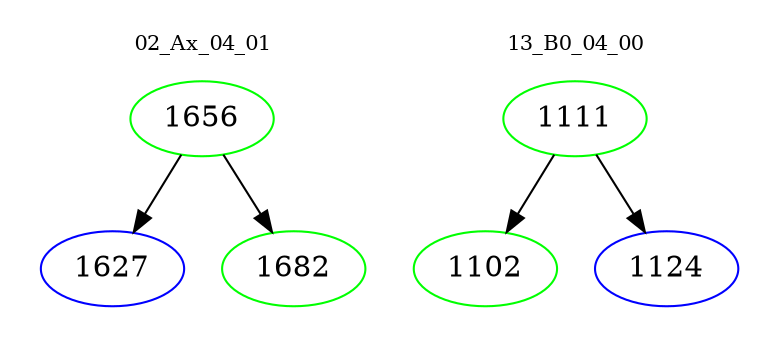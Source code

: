 digraph{
subgraph cluster_0 {
color = white
label = "02_Ax_04_01";
fontsize=10;
T0_1656 [label="1656", color="green"]
T0_1656 -> T0_1627 [color="black"]
T0_1627 [label="1627", color="blue"]
T0_1656 -> T0_1682 [color="black"]
T0_1682 [label="1682", color="green"]
}
subgraph cluster_1 {
color = white
label = "13_B0_04_00";
fontsize=10;
T1_1111 [label="1111", color="green"]
T1_1111 -> T1_1102 [color="black"]
T1_1102 [label="1102", color="green"]
T1_1111 -> T1_1124 [color="black"]
T1_1124 [label="1124", color="blue"]
}
}

